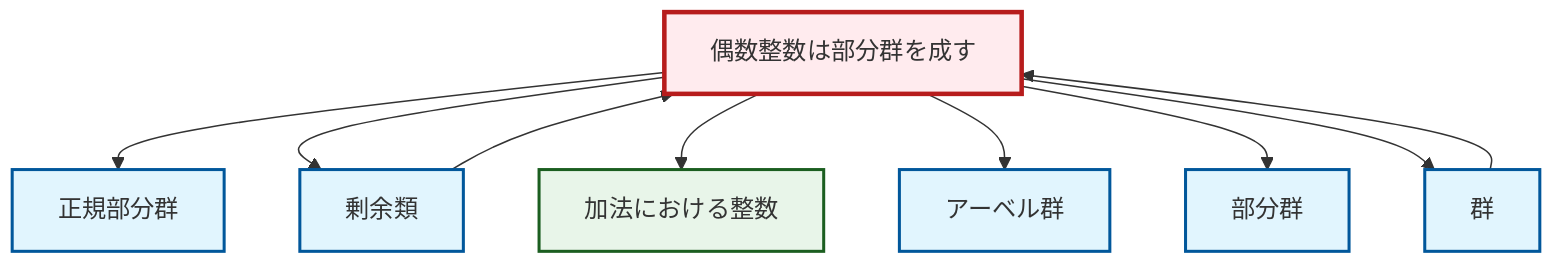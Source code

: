 graph TD
    classDef definition fill:#e1f5fe,stroke:#01579b,stroke-width:2px
    classDef theorem fill:#f3e5f5,stroke:#4a148c,stroke-width:2px
    classDef axiom fill:#fff3e0,stroke:#e65100,stroke-width:2px
    classDef example fill:#e8f5e9,stroke:#1b5e20,stroke-width:2px
    classDef current fill:#ffebee,stroke:#b71c1c,stroke-width:3px
    ex-even-integers-subgroup["偶数整数は部分群を成す"]:::example
    def-coset["剰余類"]:::definition
    def-subgroup["部分群"]:::definition
    def-normal-subgroup["正規部分群"]:::definition
    def-group["群"]:::definition
    def-abelian-group["アーベル群"]:::definition
    ex-integers-addition["加法における整数"]:::example
    ex-even-integers-subgroup --> def-normal-subgroup
    def-group --> ex-even-integers-subgroup
    ex-even-integers-subgroup --> def-coset
    def-coset --> ex-even-integers-subgroup
    ex-even-integers-subgroup --> ex-integers-addition
    ex-even-integers-subgroup --> def-abelian-group
    ex-even-integers-subgroup --> def-subgroup
    ex-even-integers-subgroup --> def-group
    class ex-even-integers-subgroup current